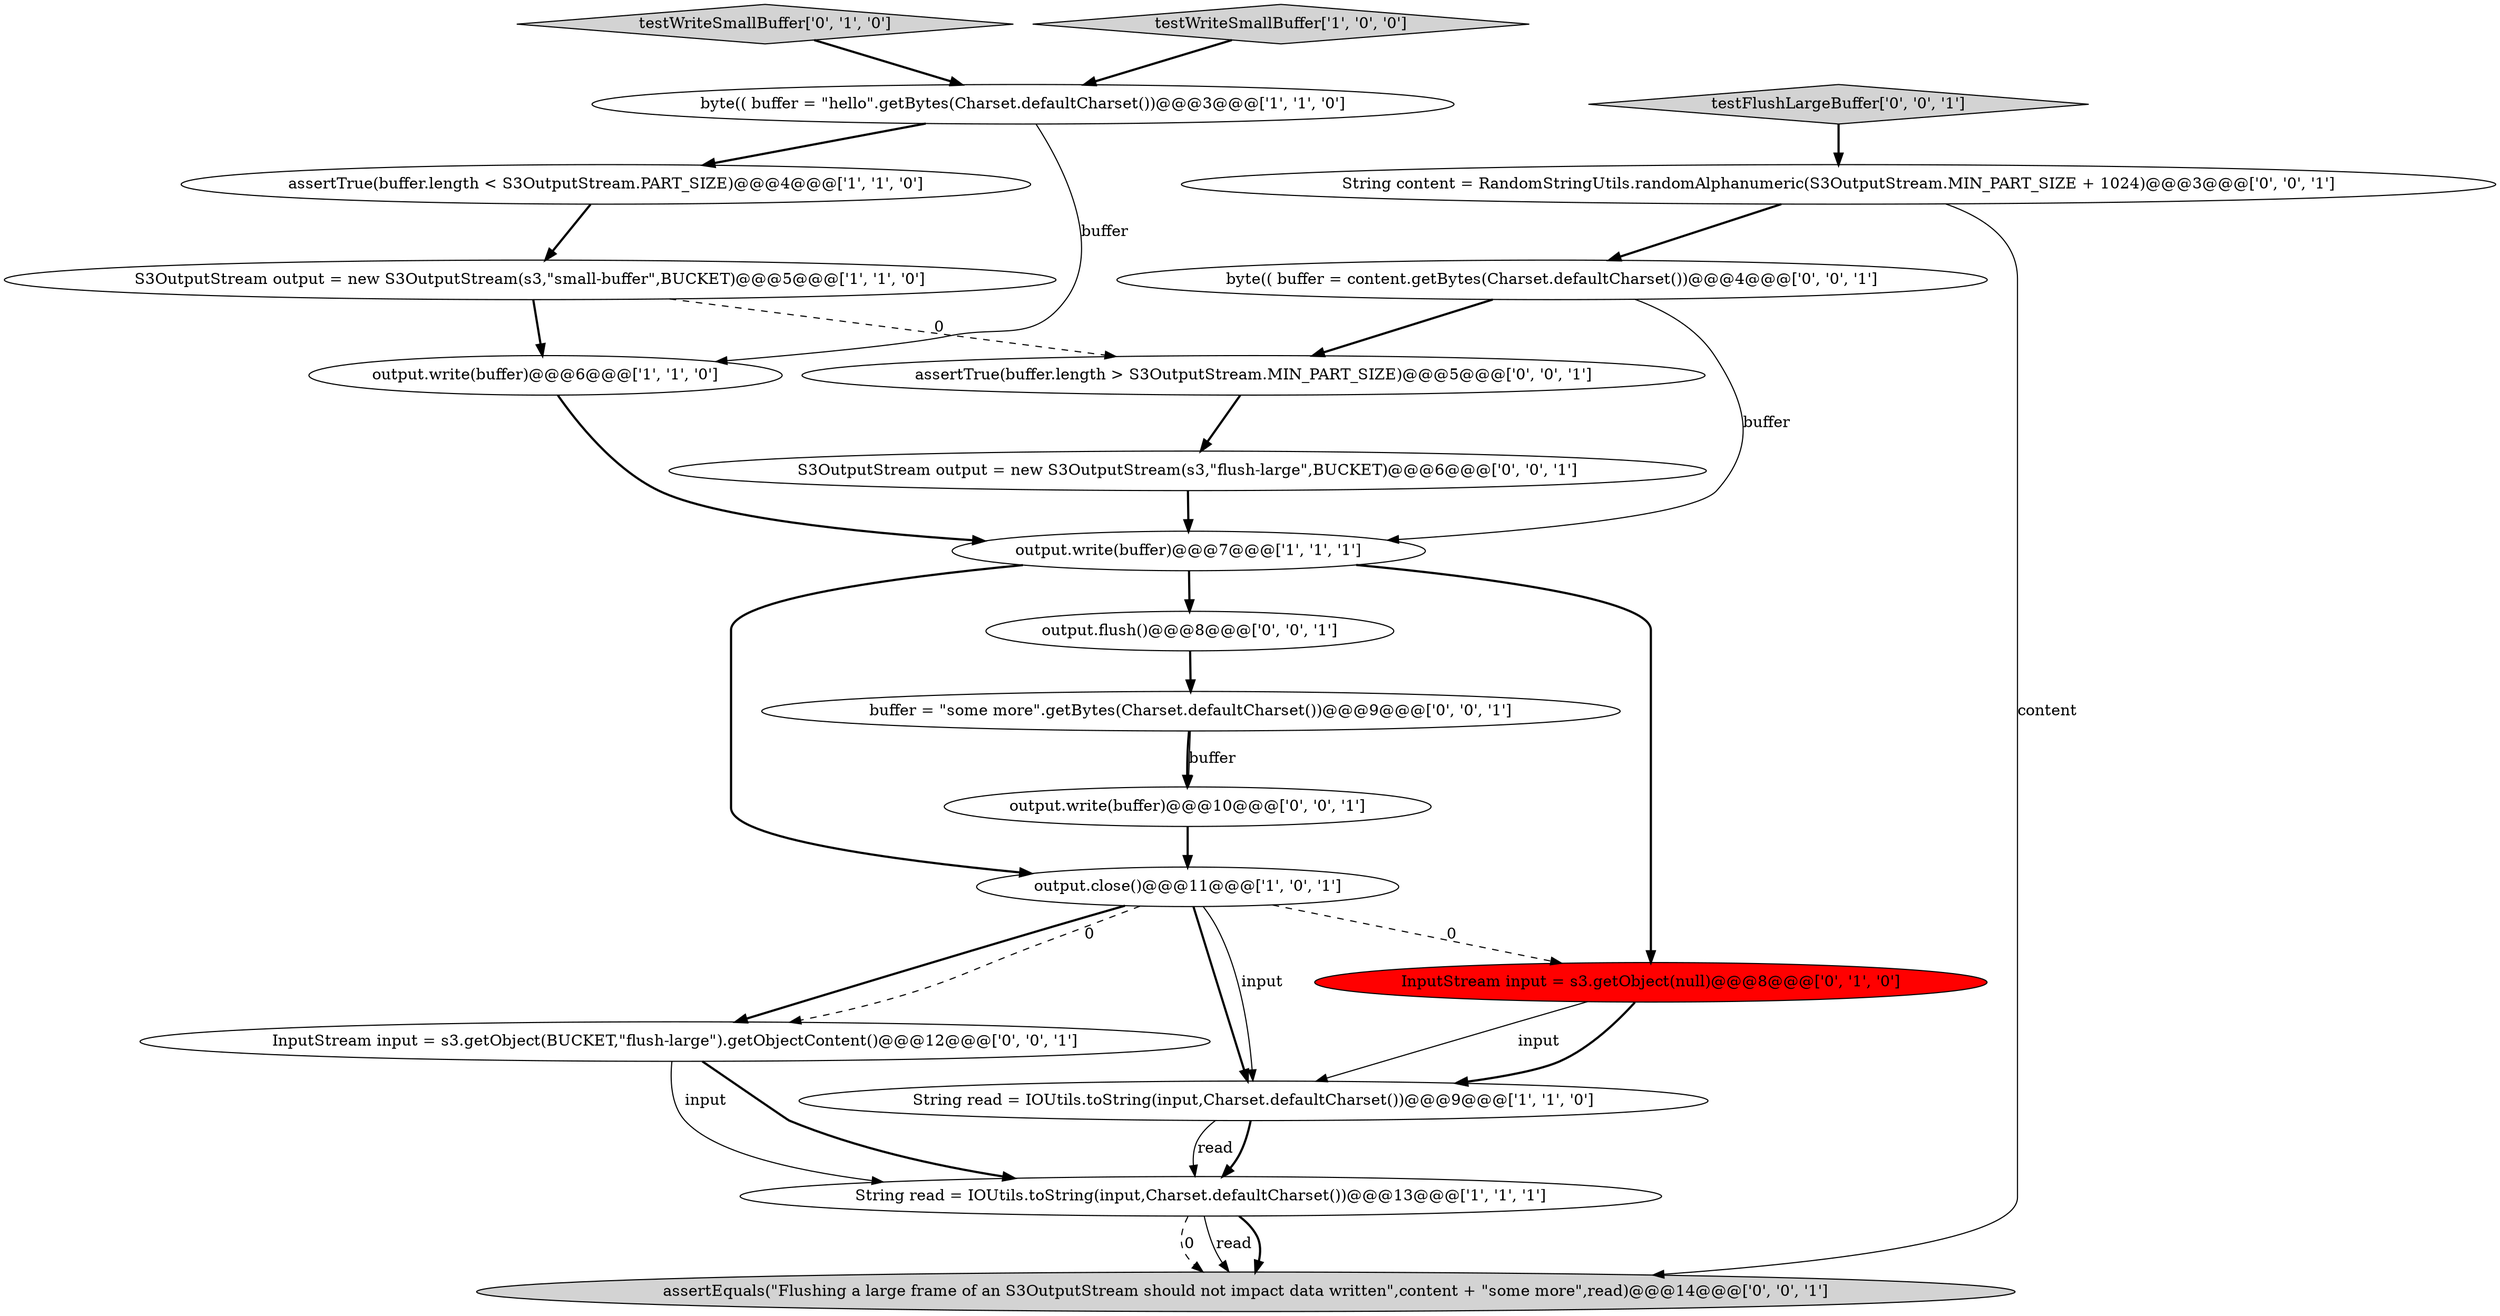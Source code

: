 digraph {
3 [style = filled, label = "output.write(buffer)@@@6@@@['1', '1', '0']", fillcolor = white, shape = ellipse image = "AAA0AAABBB1BBB"];
13 [style = filled, label = "testFlushLargeBuffer['0', '0', '1']", fillcolor = lightgray, shape = diamond image = "AAA0AAABBB3BBB"];
14 [style = filled, label = "output.write(buffer)@@@10@@@['0', '0', '1']", fillcolor = white, shape = ellipse image = "AAA0AAABBB3BBB"];
6 [style = filled, label = "assertTrue(buffer.length < S3OutputStream.PART_SIZE)@@@4@@@['1', '1', '0']", fillcolor = white, shape = ellipse image = "AAA0AAABBB1BBB"];
10 [style = filled, label = "testWriteSmallBuffer['0', '1', '0']", fillcolor = lightgray, shape = diamond image = "AAA0AAABBB2BBB"];
19 [style = filled, label = "S3OutputStream output = new S3OutputStream(s3,\"flush-large\",BUCKET)@@@6@@@['0', '0', '1']", fillcolor = white, shape = ellipse image = "AAA0AAABBB3BBB"];
0 [style = filled, label = "String read = IOUtils.toString(input,Charset.defaultCharset())@@@13@@@['1', '1', '1']", fillcolor = white, shape = ellipse image = "AAA0AAABBB1BBB"];
5 [style = filled, label = "byte(( buffer = \"hello\".getBytes(Charset.defaultCharset())@@@3@@@['1', '1', '0']", fillcolor = white, shape = ellipse image = "AAA0AAABBB1BBB"];
20 [style = filled, label = "InputStream input = s3.getObject(BUCKET,\"flush-large\").getObjectContent()@@@12@@@['0', '0', '1']", fillcolor = white, shape = ellipse image = "AAA0AAABBB3BBB"];
2 [style = filled, label = "S3OutputStream output = new S3OutputStream(s3,\"small-buffer\",BUCKET)@@@5@@@['1', '1', '0']", fillcolor = white, shape = ellipse image = "AAA0AAABBB1BBB"];
7 [style = filled, label = "String read = IOUtils.toString(input,Charset.defaultCharset())@@@9@@@['1', '1', '0']", fillcolor = white, shape = ellipse image = "AAA0AAABBB1BBB"];
9 [style = filled, label = "InputStream input = s3.getObject(null)@@@8@@@['0', '1', '0']", fillcolor = red, shape = ellipse image = "AAA1AAABBB2BBB"];
16 [style = filled, label = "String content = RandomStringUtils.randomAlphanumeric(S3OutputStream.MIN_PART_SIZE + 1024)@@@3@@@['0', '0', '1']", fillcolor = white, shape = ellipse image = "AAA0AAABBB3BBB"];
1 [style = filled, label = "output.close()@@@11@@@['1', '0', '1']", fillcolor = white, shape = ellipse image = "AAA0AAABBB1BBB"];
15 [style = filled, label = "buffer = \"some more\".getBytes(Charset.defaultCharset())@@@9@@@['0', '0', '1']", fillcolor = white, shape = ellipse image = "AAA0AAABBB3BBB"];
18 [style = filled, label = "byte(( buffer = content.getBytes(Charset.defaultCharset())@@@4@@@['0', '0', '1']", fillcolor = white, shape = ellipse image = "AAA0AAABBB3BBB"];
12 [style = filled, label = "output.flush()@@@8@@@['0', '0', '1']", fillcolor = white, shape = ellipse image = "AAA0AAABBB3BBB"];
8 [style = filled, label = "output.write(buffer)@@@7@@@['1', '1', '1']", fillcolor = white, shape = ellipse image = "AAA0AAABBB1BBB"];
11 [style = filled, label = "assertTrue(buffer.length > S3OutputStream.MIN_PART_SIZE)@@@5@@@['0', '0', '1']", fillcolor = white, shape = ellipse image = "AAA0AAABBB3BBB"];
17 [style = filled, label = "assertEquals(\"Flushing a large frame of an S3OutputStream should not impact data written\",content + \"some more\",read)@@@14@@@['0', '0', '1']", fillcolor = lightgray, shape = ellipse image = "AAA0AAABBB3BBB"];
4 [style = filled, label = "testWriteSmallBuffer['1', '0', '0']", fillcolor = lightgray, shape = diamond image = "AAA0AAABBB1BBB"];
16->18 [style = bold, label=""];
15->14 [style = bold, label=""];
0->17 [style = bold, label=""];
2->3 [style = bold, label=""];
20->0 [style = bold, label=""];
18->11 [style = bold, label=""];
12->15 [style = bold, label=""];
1->20 [style = bold, label=""];
9->7 [style = solid, label="input"];
1->9 [style = dashed, label="0"];
7->0 [style = bold, label=""];
16->17 [style = solid, label="content"];
11->19 [style = bold, label=""];
9->7 [style = bold, label=""];
0->17 [style = dashed, label="0"];
1->7 [style = bold, label=""];
13->16 [style = bold, label=""];
19->8 [style = bold, label=""];
14->1 [style = bold, label=""];
0->17 [style = solid, label="read"];
1->7 [style = solid, label="input"];
6->2 [style = bold, label=""];
1->20 [style = dashed, label="0"];
8->1 [style = bold, label=""];
10->5 [style = bold, label=""];
5->6 [style = bold, label=""];
15->14 [style = solid, label="buffer"];
3->8 [style = bold, label=""];
18->8 [style = solid, label="buffer"];
8->9 [style = bold, label=""];
7->0 [style = solid, label="read"];
2->11 [style = dashed, label="0"];
20->0 [style = solid, label="input"];
4->5 [style = bold, label=""];
8->12 [style = bold, label=""];
5->3 [style = solid, label="buffer"];
}
